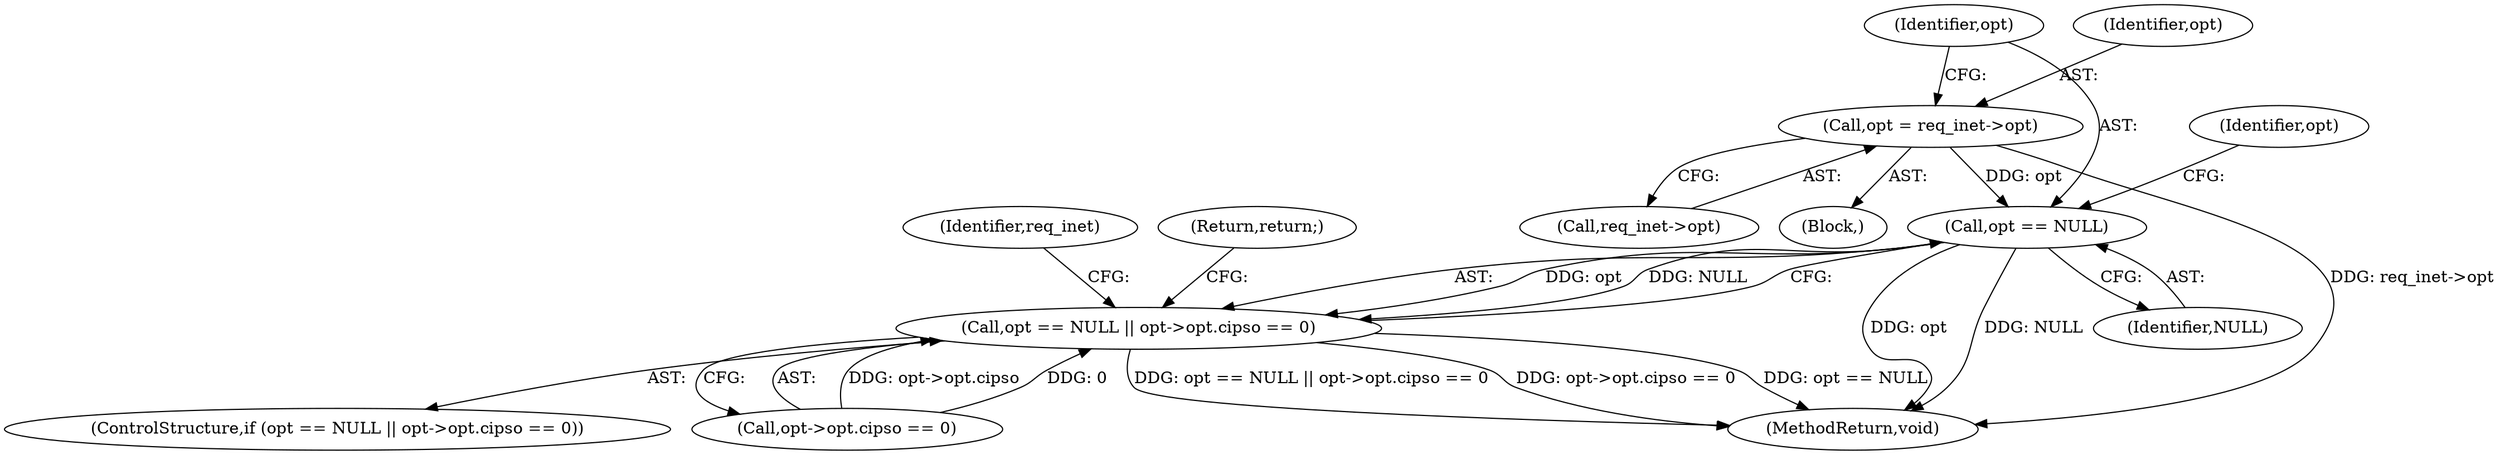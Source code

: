 digraph "0_linux_f6d8bd051c391c1c0458a30b2a7abcd939329259_6@pointer" {
"1000109" [label="(Call,opt = req_inet->opt)"];
"1000116" [label="(Call,opt == NULL)"];
"1000115" [label="(Call,opt == NULL || opt->opt.cipso == 0)"];
"1000114" [label="(ControlStructure,if (opt == NULL || opt->opt.cipso == 0))"];
"1000117" [label="(Identifier,opt)"];
"1000122" [label="(Identifier,opt)"];
"1000119" [label="(Call,opt->opt.cipso == 0)"];
"1000130" [label="(Identifier,req_inet)"];
"1000115" [label="(Call,opt == NULL || opt->opt.cipso == 0)"];
"1000126" [label="(Return,return;)"];
"1000110" [label="(Identifier,opt)"];
"1000111" [label="(Call,req_inet->opt)"];
"1000102" [label="(Block,)"];
"1000132" [label="(MethodReturn,void)"];
"1000109" [label="(Call,opt = req_inet->opt)"];
"1000116" [label="(Call,opt == NULL)"];
"1000118" [label="(Identifier,NULL)"];
"1000109" -> "1000102"  [label="AST: "];
"1000109" -> "1000111"  [label="CFG: "];
"1000110" -> "1000109"  [label="AST: "];
"1000111" -> "1000109"  [label="AST: "];
"1000117" -> "1000109"  [label="CFG: "];
"1000109" -> "1000132"  [label="DDG: req_inet->opt"];
"1000109" -> "1000116"  [label="DDG: opt"];
"1000116" -> "1000115"  [label="AST: "];
"1000116" -> "1000118"  [label="CFG: "];
"1000117" -> "1000116"  [label="AST: "];
"1000118" -> "1000116"  [label="AST: "];
"1000122" -> "1000116"  [label="CFG: "];
"1000115" -> "1000116"  [label="CFG: "];
"1000116" -> "1000132"  [label="DDG: opt"];
"1000116" -> "1000132"  [label="DDG: NULL"];
"1000116" -> "1000115"  [label="DDG: opt"];
"1000116" -> "1000115"  [label="DDG: NULL"];
"1000115" -> "1000114"  [label="AST: "];
"1000115" -> "1000119"  [label="CFG: "];
"1000119" -> "1000115"  [label="AST: "];
"1000126" -> "1000115"  [label="CFG: "];
"1000130" -> "1000115"  [label="CFG: "];
"1000115" -> "1000132"  [label="DDG: opt == NULL || opt->opt.cipso == 0"];
"1000115" -> "1000132"  [label="DDG: opt->opt.cipso == 0"];
"1000115" -> "1000132"  [label="DDG: opt == NULL"];
"1000119" -> "1000115"  [label="DDG: opt->opt.cipso"];
"1000119" -> "1000115"  [label="DDG: 0"];
}
